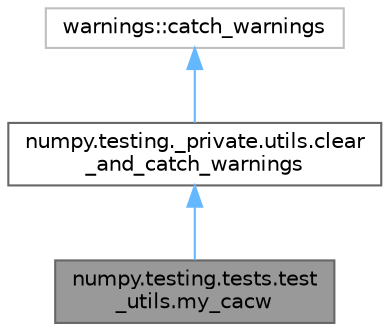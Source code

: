digraph "numpy.testing.tests.test_utils.my_cacw"
{
 // LATEX_PDF_SIZE
  bgcolor="transparent";
  edge [fontname=Helvetica,fontsize=10,labelfontname=Helvetica,labelfontsize=10];
  node [fontname=Helvetica,fontsize=10,shape=box,height=0.2,width=0.4];
  Node1 [id="Node000001",label="numpy.testing.tests.test\l_utils.my_cacw",height=0.2,width=0.4,color="gray40", fillcolor="grey60", style="filled", fontcolor="black",tooltip=" "];
  Node2 -> Node1 [id="edge1_Node000001_Node000002",dir="back",color="steelblue1",style="solid",tooltip=" "];
  Node2 [id="Node000002",label="numpy.testing._private.utils.clear\l_and_catch_warnings",height=0.2,width=0.4,color="gray40", fillcolor="white", style="filled",URL="$d4/d88/classnumpy_1_1testing_1_1__private_1_1utils_1_1clear__and__catch__warnings.html",tooltip=" "];
  Node3 -> Node2 [id="edge2_Node000002_Node000003",dir="back",color="steelblue1",style="solid",tooltip=" "];
  Node3 [id="Node000003",label="warnings::catch_warnings",height=0.2,width=0.4,color="grey75", fillcolor="white", style="filled",tooltip=" "];
}
